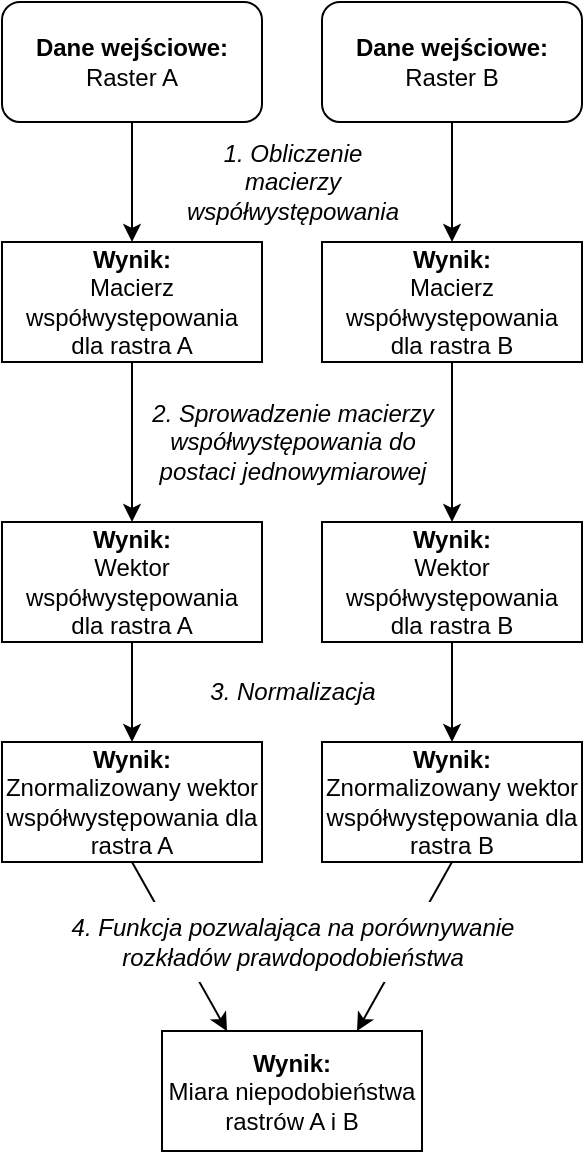 <mxfile version="22.1.11" type="device">
  <diagram name="Strona-1" id="GNXR33HboPR-zMcjBhGg">
    <mxGraphModel dx="1259" dy="662" grid="1" gridSize="10" guides="1" tooltips="1" connect="1" arrows="1" fold="1" page="1" pageScale="1" pageWidth="827" pageHeight="1169" math="0" shadow="0">
      <root>
        <mxCell id="0" />
        <mxCell id="1" parent="0" />
        <mxCell id="Yq546CYEzPd5Z6B7kyzp-30" style="edgeStyle=orthogonalEdgeStyle;rounded=0;orthogonalLoop=1;jettySize=auto;html=1;exitX=0.5;exitY=1;exitDx=0;exitDy=0;entryX=0.5;entryY=0;entryDx=0;entryDy=0;" edge="1" parent="1" source="Yq546CYEzPd5Z6B7kyzp-1" target="Yq546CYEzPd5Z6B7kyzp-2">
          <mxGeometry relative="1" as="geometry" />
        </mxCell>
        <mxCell id="Yq546CYEzPd5Z6B7kyzp-1" value="&lt;b&gt;Wynik:&lt;br&gt;&lt;/b&gt;Macierz współwystępowania&lt;br&gt;dla rastra A" style="rounded=0;whiteSpace=wrap;html=1;" vertex="1" parent="1">
          <mxGeometry x="20" y="140" width="130" height="60" as="geometry" />
        </mxCell>
        <mxCell id="Yq546CYEzPd5Z6B7kyzp-32" style="edgeStyle=orthogonalEdgeStyle;rounded=0;orthogonalLoop=1;jettySize=auto;html=1;exitX=0.5;exitY=1;exitDx=0;exitDy=0;entryX=0.5;entryY=0;entryDx=0;entryDy=0;" edge="1" parent="1" source="Yq546CYEzPd5Z6B7kyzp-2" target="Yq546CYEzPd5Z6B7kyzp-13">
          <mxGeometry relative="1" as="geometry" />
        </mxCell>
        <mxCell id="Yq546CYEzPd5Z6B7kyzp-2" value="&lt;b&gt;Wynik:&lt;br&gt;&lt;/b&gt;Wektor współwystępowania&lt;br&gt;dla rastra A" style="rounded=0;whiteSpace=wrap;html=1;" vertex="1" parent="1">
          <mxGeometry x="20" y="280" width="130" height="60" as="geometry" />
        </mxCell>
        <mxCell id="Yq546CYEzPd5Z6B7kyzp-26" style="edgeStyle=orthogonalEdgeStyle;rounded=0;orthogonalLoop=1;jettySize=auto;html=1;exitX=0.5;exitY=1;exitDx=0;exitDy=0;entryX=0.5;entryY=0;entryDx=0;entryDy=0;" edge="1" parent="1" source="Yq546CYEzPd5Z6B7kyzp-3" target="Yq546CYEzPd5Z6B7kyzp-5">
          <mxGeometry relative="1" as="geometry" />
        </mxCell>
        <mxCell id="Yq546CYEzPd5Z6B7kyzp-3" value="&lt;b&gt;Dane wejściowe:&lt;br&gt;&lt;/b&gt;Raster B" style="rounded=1;whiteSpace=wrap;html=1;" vertex="1" parent="1">
          <mxGeometry x="180" y="20" width="130" height="60" as="geometry" />
        </mxCell>
        <mxCell id="Yq546CYEzPd5Z6B7kyzp-27" style="edgeStyle=orthogonalEdgeStyle;rounded=0;orthogonalLoop=1;jettySize=auto;html=1;exitX=0.5;exitY=1;exitDx=0;exitDy=0;entryX=0.5;entryY=0;entryDx=0;entryDy=0;" edge="1" parent="1" source="Yq546CYEzPd5Z6B7kyzp-4" target="Yq546CYEzPd5Z6B7kyzp-1">
          <mxGeometry relative="1" as="geometry" />
        </mxCell>
        <mxCell id="Yq546CYEzPd5Z6B7kyzp-4" value="&lt;b&gt;Dane wejściowe:&lt;br&gt;&lt;/b&gt;Raster A" style="rounded=1;whiteSpace=wrap;html=1;" vertex="1" parent="1">
          <mxGeometry x="20" y="20" width="130" height="60" as="geometry" />
        </mxCell>
        <mxCell id="Yq546CYEzPd5Z6B7kyzp-28" style="edgeStyle=orthogonalEdgeStyle;rounded=0;orthogonalLoop=1;jettySize=auto;html=1;exitX=0.5;exitY=1;exitDx=0;exitDy=0;entryX=0.5;entryY=0;entryDx=0;entryDy=0;" edge="1" parent="1" source="Yq546CYEzPd5Z6B7kyzp-5" target="Yq546CYEzPd5Z6B7kyzp-6">
          <mxGeometry relative="1" as="geometry" />
        </mxCell>
        <mxCell id="Yq546CYEzPd5Z6B7kyzp-5" value="&lt;b&gt;Wynik:&lt;br&gt;&lt;/b&gt;Macierz współwystępowania&lt;br&gt;dla rastra B" style="rounded=0;whiteSpace=wrap;html=1;" vertex="1" parent="1">
          <mxGeometry x="180" y="140" width="130" height="60" as="geometry" />
        </mxCell>
        <mxCell id="Yq546CYEzPd5Z6B7kyzp-31" style="edgeStyle=orthogonalEdgeStyle;rounded=0;orthogonalLoop=1;jettySize=auto;html=1;exitX=0.5;exitY=1;exitDx=0;exitDy=0;entryX=0.5;entryY=0;entryDx=0;entryDy=0;" edge="1" parent="1" source="Yq546CYEzPd5Z6B7kyzp-6" target="Yq546CYEzPd5Z6B7kyzp-12">
          <mxGeometry relative="1" as="geometry" />
        </mxCell>
        <mxCell id="Yq546CYEzPd5Z6B7kyzp-6" value="&lt;b&gt;Wynik:&lt;br&gt;&lt;/b&gt;Wektor współwystępowania&lt;br&gt;dla rastra B" style="rounded=0;whiteSpace=wrap;html=1;" vertex="1" parent="1">
          <mxGeometry x="180" y="280" width="130" height="60" as="geometry" />
        </mxCell>
        <mxCell id="Yq546CYEzPd5Z6B7kyzp-12" value="&lt;b&gt;Wynik:&lt;br&gt;&lt;/b&gt;Znormalizowany wektor współwystępowania dla rastra B" style="rounded=0;whiteSpace=wrap;html=1;" vertex="1" parent="1">
          <mxGeometry x="180" y="390" width="130" height="60" as="geometry" />
        </mxCell>
        <mxCell id="Yq546CYEzPd5Z6B7kyzp-13" value="&lt;b&gt;Wynik:&lt;br&gt;&lt;/b&gt;Znormalizowany wektor współwystępowania dla rastra A" style="rounded=0;whiteSpace=wrap;html=1;" vertex="1" parent="1">
          <mxGeometry x="20" y="390" width="130" height="60" as="geometry" />
        </mxCell>
        <mxCell id="Yq546CYEzPd5Z6B7kyzp-14" value="&lt;b&gt;Wynik:&lt;br&gt;&lt;/b&gt;Miara niepodobieństwa rastrów A i B" style="rounded=0;whiteSpace=wrap;html=1;" vertex="1" parent="1">
          <mxGeometry x="100" y="534.5" width="130" height="60" as="geometry" />
        </mxCell>
        <mxCell id="Yq546CYEzPd5Z6B7kyzp-15" value="&lt;i&gt;1. Obliczenie&lt;br&gt;macierzy&lt;br&gt;współwystępowania&lt;/i&gt;" style="text;html=1;align=center;verticalAlign=middle;resizable=0;points=[];autosize=1;strokeColor=none;fillColor=none;" vertex="1" parent="1">
          <mxGeometry x="100" y="80" width="130" height="60" as="geometry" />
        </mxCell>
        <mxCell id="Yq546CYEzPd5Z6B7kyzp-16" value="&lt;i&gt;2. Sprowadzenie macierzy&lt;br&gt;współwystępowania do&lt;br&gt;postaci jednowymiarowej&lt;/i&gt;" style="text;html=1;align=center;verticalAlign=middle;resizable=0;points=[];autosize=1;strokeColor=none;fillColor=none;" vertex="1" parent="1">
          <mxGeometry x="85" y="210" width="160" height="60" as="geometry" />
        </mxCell>
        <mxCell id="Yq546CYEzPd5Z6B7kyzp-17" value="&lt;i&gt;3. Normalizacja&lt;/i&gt;" style="text;html=1;align=center;verticalAlign=middle;resizable=0;points=[];autosize=1;strokeColor=none;fillColor=default;" vertex="1" parent="1">
          <mxGeometry x="110" y="350" width="110" height="30" as="geometry" />
        </mxCell>
        <mxCell id="Yq546CYEzPd5Z6B7kyzp-38" value="" style="endArrow=classic;html=1;rounded=0;exitX=0.5;exitY=1;exitDx=0;exitDy=0;entryX=0.75;entryY=0;entryDx=0;entryDy=0;" edge="1" parent="1" source="Yq546CYEzPd5Z6B7kyzp-12" target="Yq546CYEzPd5Z6B7kyzp-14">
          <mxGeometry width="50" height="50" relative="1" as="geometry">
            <mxPoint x="390" y="350" as="sourcePoint" />
            <mxPoint x="440" y="300" as="targetPoint" />
          </mxGeometry>
        </mxCell>
        <mxCell id="Yq546CYEzPd5Z6B7kyzp-39" value="" style="endArrow=classic;html=1;rounded=0;exitX=0.5;exitY=1;exitDx=0;exitDy=0;entryX=0.25;entryY=0;entryDx=0;entryDy=0;" edge="1" parent="1" source="Yq546CYEzPd5Z6B7kyzp-13" target="Yq546CYEzPd5Z6B7kyzp-14">
          <mxGeometry width="50" height="50" relative="1" as="geometry">
            <mxPoint x="255" y="460" as="sourcePoint" />
            <mxPoint x="208" y="560" as="targetPoint" />
          </mxGeometry>
        </mxCell>
        <mxCell id="Yq546CYEzPd5Z6B7kyzp-18" value="&lt;i&gt;4. Funkcja pozwalająca na porównywanie&lt;br&gt;rozkładów prawdopodobieństwa&lt;/i&gt;" style="text;html=1;align=center;verticalAlign=middle;resizable=0;points=[];autosize=1;strokeColor=none;fillColor=default;gradientColor=none;labelBackgroundColor=none;labelBorderColor=none;" vertex="1" parent="1">
          <mxGeometry x="45" y="470" width="240" height="40" as="geometry" />
        </mxCell>
      </root>
    </mxGraphModel>
  </diagram>
</mxfile>
